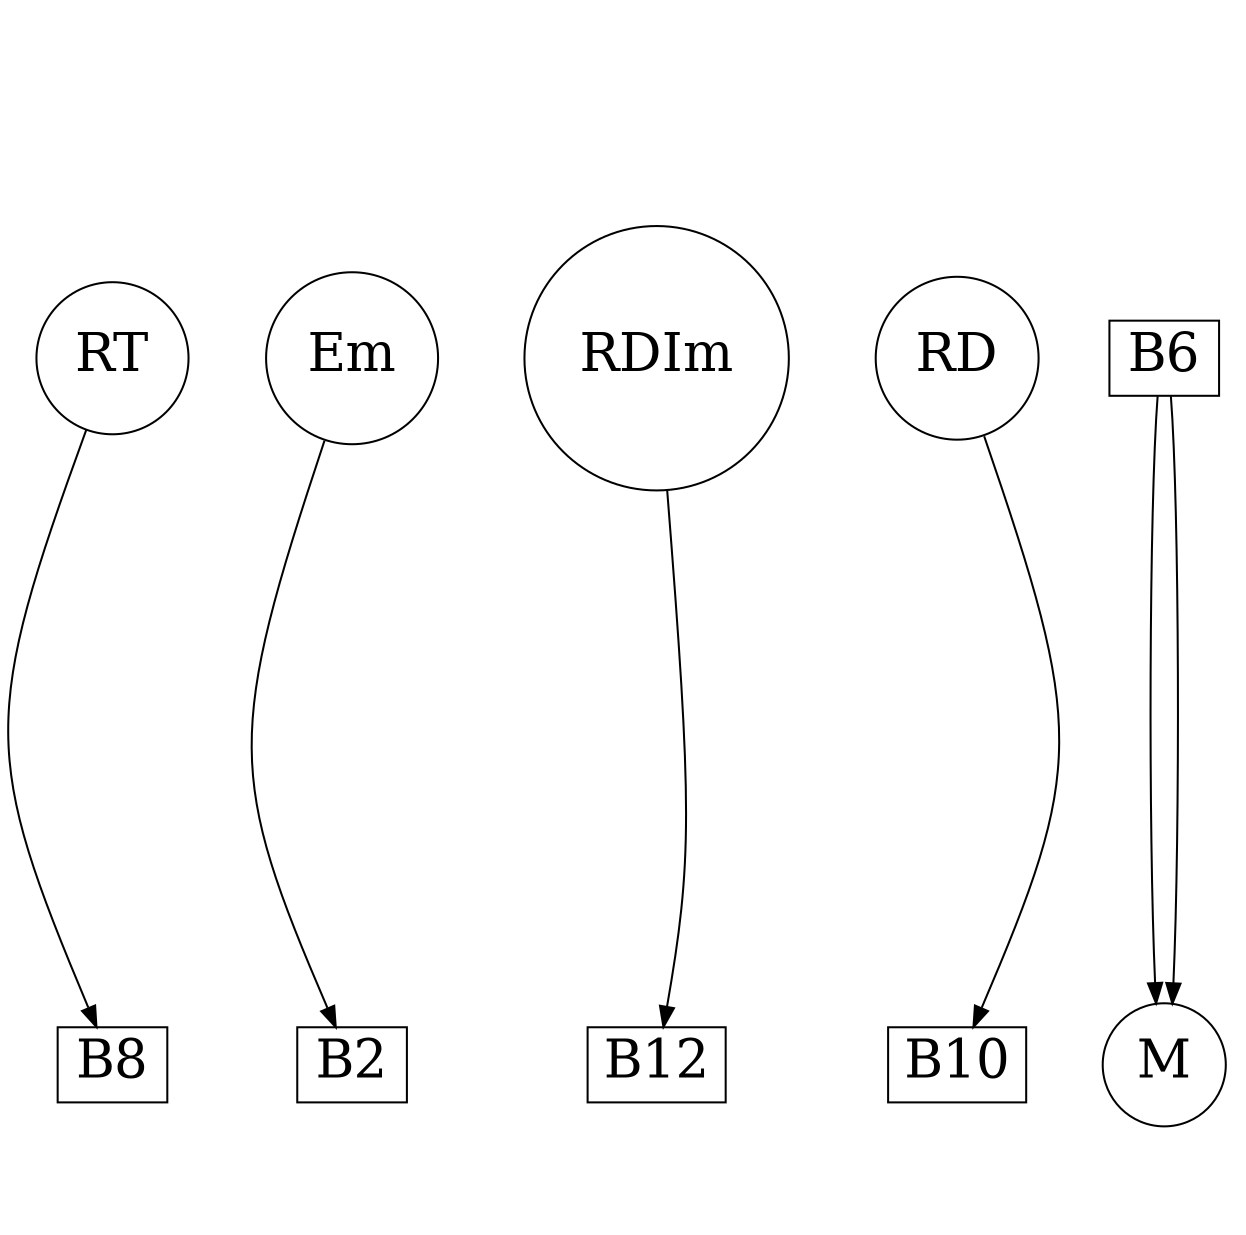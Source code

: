 strict digraph G {
remincross="true";
ratio="fill";
splines="curved";
overlap="true";
size="8.3,8.3";
RT [shape="circle", fontsize=26, pos="80.0,240.0!"];
Em [shape="circle", fontsize=26, pos="0.0,280.0!"];
B12 [shape="box", fontsize=26, pos="280.0,0.0!"];
RD [shape="circle", fontsize=26, pos="200.0,160.0!"];
B10 [shape="box", fontsize=26, pos="160.0,80.0!"];
B6 [shape="box", fontsize=26, pos="260.0,240.0!"];
B2 [shape="box", fontsize=26, pos="0.0,360.0!"];
RDIm [shape="circle", fontsize=26, pos="300.0,80.0!"];
M [shape="circle", fontsize=26, pos="260.0,360.0!"];
B8 [shape="box", fontsize=26, pos="160.0,320.0!"];
RDIm -> B12;
Em -> B2;
RT -> B8;
RD -> B10;
B6 -> M;
M -> B6;
}
